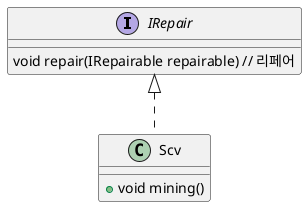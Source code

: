 @startuml
'https://plantuml.com/class-diagram

interface IRepair{
    void repair(IRepairable repairable) // 리페어
}
class Scv implements IRepair{
    + void mining()
}
@enduml